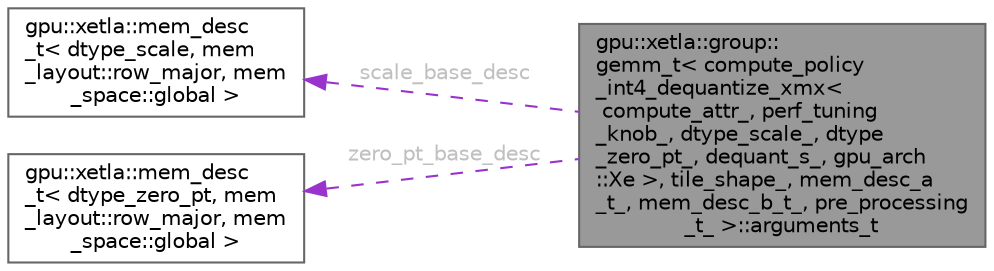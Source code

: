 digraph "gpu::xetla::group::gemm_t&lt; compute_policy_int4_dequantize_xmx&lt; compute_attr_, perf_tuning_knob_, dtype_scale_, dtype_zero_pt_, dequant_s_, gpu_arch::Xe &gt;, tile_shape_, mem_desc_a_t_, mem_desc_b_t_, pre_processing_t_ &gt;::arguments_t"
{
 // LATEX_PDF_SIZE
  bgcolor="transparent";
  edge [fontname=Helvetica,fontsize=10,labelfontname=Helvetica,labelfontsize=10];
  node [fontname=Helvetica,fontsize=10,shape=box,height=0.2,width=0.4];
  rankdir="LR";
  Node1 [id="Node000001",label="gpu::xetla::group::\lgemm_t\< compute_policy\l_int4_dequantize_xmx\<\l compute_attr_, perf_tuning\l_knob_, dtype_scale_, dtype\l_zero_pt_, dequant_s_, gpu_arch\l::Xe \>, tile_shape_, mem_desc_a\l_t_, mem_desc_b_t_, pre_processing\l_t_ \>::arguments_t",height=0.2,width=0.4,color="gray40", fillcolor="grey60", style="filled", fontcolor="black",tooltip="Arguments for gemm."];
  Node2 -> Node1 [id="edge1_Node000001_Node000002",dir="back",color="darkorchid3",style="dashed",tooltip=" ",label=" scale_base_desc",fontcolor="grey" ];
  Node2 [id="Node000002",label="gpu::xetla::mem_desc\l_t\< dtype_scale, mem\l_layout::row_major, mem\l_space::global \>",height=0.2,width=0.4,color="gray40", fillcolor="white", style="filled",URL="$structgpu_1_1xetla_1_1mem__desc__t.html",tooltip=" "];
  Node3 -> Node1 [id="edge2_Node000001_Node000003",dir="back",color="darkorchid3",style="dashed",tooltip=" ",label=" zero_pt_base_desc",fontcolor="grey" ];
  Node3 [id="Node000003",label="gpu::xetla::mem_desc\l_t\< dtype_zero_pt, mem\l_layout::row_major, mem\l_space::global \>",height=0.2,width=0.4,color="gray40", fillcolor="white", style="filled",URL="$structgpu_1_1xetla_1_1mem__desc__t.html",tooltip=" "];
}
